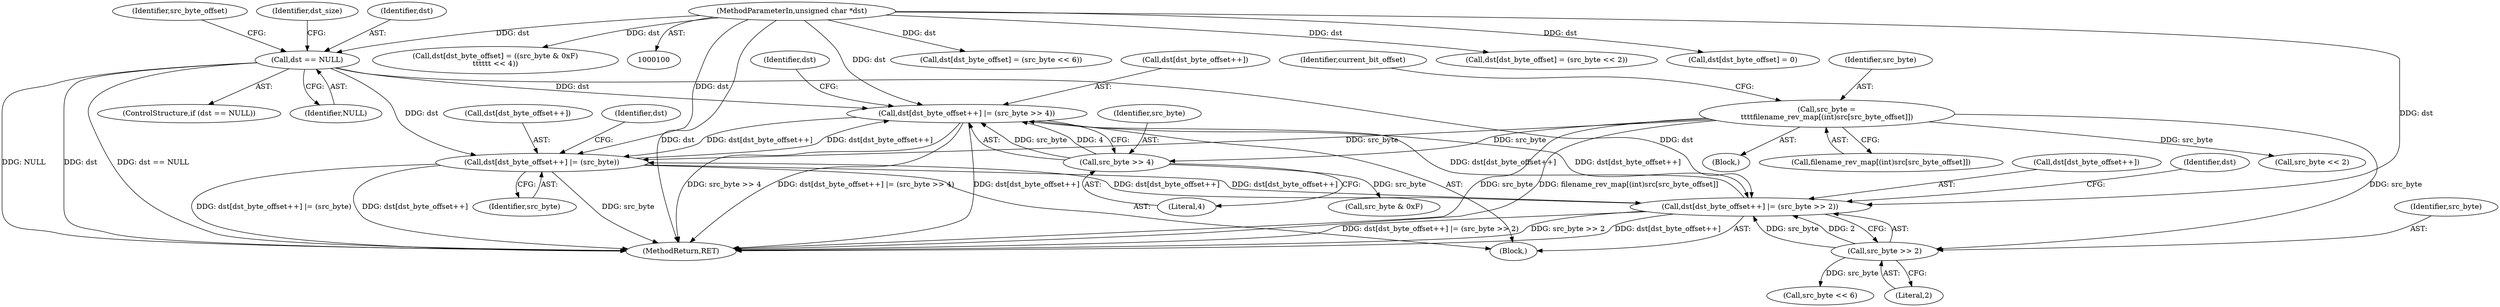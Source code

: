 digraph "0_linux_942080643bce061c3dd9d5718d3b745dcb39a8bc@array" {
"1000160" [label="(Call,dst[dst_byte_offset++] |= (src_byte >> 4))"];
"1000202" [label="(Call,dst[dst_byte_offset++] |= (src_byte))"];
"1000119" [label="(Call,dst == NULL)"];
"1000101" [label="(MethodParameterIn,unsigned char *dst)"];
"1000160" [label="(Call,dst[dst_byte_offset++] |= (src_byte >> 4))"];
"1000182" [label="(Call,dst[dst_byte_offset++] |= (src_byte >> 2))"];
"1000187" [label="(Call,src_byte >> 2)"];
"1000135" [label="(Call,src_byte =\n\t\t\t\tfilename_rev_map[(int)src[src_byte_offset]])"];
"1000165" [label="(Call,src_byte >> 4)"];
"1000225" [label="(MethodReturn,RET)"];
"1000161" [label="(Call,dst[dst_byte_offset++])"];
"1000125" [label="(Identifier,dst_size)"];
"1000170" [label="(Identifier,dst)"];
"1000165" [label="(Call,src_byte >> 4)"];
"1000160" [label="(Call,dst[dst_byte_offset++] |= (src_byte >> 4))"];
"1000210" [label="(Identifier,dst)"];
"1000183" [label="(Call,dst[dst_byte_offset++])"];
"1000203" [label="(Call,dst[dst_byte_offset++])"];
"1000137" [label="(Call,filename_rev_map[(int)src[src_byte_offset]])"];
"1000202" [label="(Call,dst[dst_byte_offset++] |= (src_byte))"];
"1000182" [label="(Call,dst[dst_byte_offset++] |= (src_byte >> 2))"];
"1000194" [label="(Call,src_byte << 6)"];
"1000173" [label="(Call,src_byte & 0xF)"];
"1000146" [label="(Block,)"];
"1000136" [label="(Identifier,src_byte)"];
"1000145" [label="(Identifier,current_bit_offset)"];
"1000152" [label="(Call,src_byte << 2)"];
"1000189" [label="(Literal,2)"];
"1000207" [label="(Identifier,src_byte)"];
"1000190" [label="(Call,dst[dst_byte_offset] = (src_byte << 6))"];
"1000167" [label="(Literal,4)"];
"1000188" [label="(Identifier,src_byte)"];
"1000187" [label="(Call,src_byte >> 2)"];
"1000119" [label="(Call,dst == NULL)"];
"1000148" [label="(Call,dst[dst_byte_offset] = (src_byte << 2))"];
"1000192" [label="(Identifier,dst)"];
"1000120" [label="(Identifier,dst)"];
"1000121" [label="(Identifier,NULL)"];
"1000135" [label="(Call,src_byte =\n\t\t\t\tfilename_rev_map[(int)src[src_byte_offset]])"];
"1000208" [label="(Call,dst[dst_byte_offset] = 0)"];
"1000133" [label="(Block,)"];
"1000101" [label="(MethodParameterIn,unsigned char *dst)"];
"1000168" [label="(Call,dst[dst_byte_offset] = ((src_byte & 0xF)\n\t\t\t\t\t\t << 4))"];
"1000166" [label="(Identifier,src_byte)"];
"1000118" [label="(ControlStructure,if (dst == NULL))"];
"1000131" [label="(Identifier,src_byte_offset)"];
"1000160" -> "1000146"  [label="AST: "];
"1000160" -> "1000165"  [label="CFG: "];
"1000161" -> "1000160"  [label="AST: "];
"1000165" -> "1000160"  [label="AST: "];
"1000170" -> "1000160"  [label="CFG: "];
"1000160" -> "1000225"  [label="DDG: dst[dst_byte_offset++] |= (src_byte >> 4)"];
"1000160" -> "1000225"  [label="DDG: dst[dst_byte_offset++]"];
"1000160" -> "1000225"  [label="DDG: src_byte >> 4"];
"1000202" -> "1000160"  [label="DDG: dst[dst_byte_offset++]"];
"1000119" -> "1000160"  [label="DDG: dst"];
"1000182" -> "1000160"  [label="DDG: dst[dst_byte_offset++]"];
"1000101" -> "1000160"  [label="DDG: dst"];
"1000165" -> "1000160"  [label="DDG: src_byte"];
"1000165" -> "1000160"  [label="DDG: 4"];
"1000160" -> "1000182"  [label="DDG: dst[dst_byte_offset++]"];
"1000160" -> "1000202"  [label="DDG: dst[dst_byte_offset++]"];
"1000202" -> "1000146"  [label="AST: "];
"1000202" -> "1000207"  [label="CFG: "];
"1000203" -> "1000202"  [label="AST: "];
"1000207" -> "1000202"  [label="AST: "];
"1000210" -> "1000202"  [label="CFG: "];
"1000202" -> "1000225"  [label="DDG: dst[dst_byte_offset++]"];
"1000202" -> "1000225"  [label="DDG: src_byte"];
"1000202" -> "1000225"  [label="DDG: dst[dst_byte_offset++] |= (src_byte)"];
"1000202" -> "1000182"  [label="DDG: dst[dst_byte_offset++]"];
"1000119" -> "1000202"  [label="DDG: dst"];
"1000182" -> "1000202"  [label="DDG: dst[dst_byte_offset++]"];
"1000101" -> "1000202"  [label="DDG: dst"];
"1000135" -> "1000202"  [label="DDG: src_byte"];
"1000119" -> "1000118"  [label="AST: "];
"1000119" -> "1000121"  [label="CFG: "];
"1000120" -> "1000119"  [label="AST: "];
"1000121" -> "1000119"  [label="AST: "];
"1000125" -> "1000119"  [label="CFG: "];
"1000131" -> "1000119"  [label="CFG: "];
"1000119" -> "1000225"  [label="DDG: NULL"];
"1000119" -> "1000225"  [label="DDG: dst"];
"1000119" -> "1000225"  [label="DDG: dst == NULL"];
"1000101" -> "1000119"  [label="DDG: dst"];
"1000119" -> "1000182"  [label="DDG: dst"];
"1000101" -> "1000100"  [label="AST: "];
"1000101" -> "1000225"  [label="DDG: dst"];
"1000101" -> "1000148"  [label="DDG: dst"];
"1000101" -> "1000168"  [label="DDG: dst"];
"1000101" -> "1000182"  [label="DDG: dst"];
"1000101" -> "1000190"  [label="DDG: dst"];
"1000101" -> "1000208"  [label="DDG: dst"];
"1000182" -> "1000146"  [label="AST: "];
"1000182" -> "1000187"  [label="CFG: "];
"1000183" -> "1000182"  [label="AST: "];
"1000187" -> "1000182"  [label="AST: "];
"1000192" -> "1000182"  [label="CFG: "];
"1000182" -> "1000225"  [label="DDG: dst[dst_byte_offset++] |= (src_byte >> 2)"];
"1000182" -> "1000225"  [label="DDG: src_byte >> 2"];
"1000182" -> "1000225"  [label="DDG: dst[dst_byte_offset++]"];
"1000187" -> "1000182"  [label="DDG: src_byte"];
"1000187" -> "1000182"  [label="DDG: 2"];
"1000187" -> "1000189"  [label="CFG: "];
"1000188" -> "1000187"  [label="AST: "];
"1000189" -> "1000187"  [label="AST: "];
"1000135" -> "1000187"  [label="DDG: src_byte"];
"1000187" -> "1000194"  [label="DDG: src_byte"];
"1000135" -> "1000133"  [label="AST: "];
"1000135" -> "1000137"  [label="CFG: "];
"1000136" -> "1000135"  [label="AST: "];
"1000137" -> "1000135"  [label="AST: "];
"1000145" -> "1000135"  [label="CFG: "];
"1000135" -> "1000225"  [label="DDG: src_byte"];
"1000135" -> "1000225"  [label="DDG: filename_rev_map[(int)src[src_byte_offset]]"];
"1000135" -> "1000152"  [label="DDG: src_byte"];
"1000135" -> "1000165"  [label="DDG: src_byte"];
"1000165" -> "1000167"  [label="CFG: "];
"1000166" -> "1000165"  [label="AST: "];
"1000167" -> "1000165"  [label="AST: "];
"1000165" -> "1000173"  [label="DDG: src_byte"];
}
